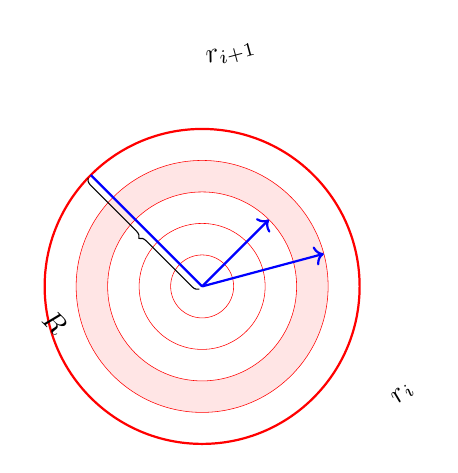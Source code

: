 \begin{tikzpicture}
    \draw[thick, red] (0,0) circle[radius=2];
    \foreach \r in {0.4,0.8,1.2,1.6}
    {
        \draw[very thin, red] (0,0) circle[radius=\r];
    }
    \fill[red, opacity=.1, even odd rule] (0,0) circle[radius=1.2] circle[radius=1.6];

    \draw[thick, ->, blue] (0:0) -- (45:1.2) node[black, pos=.7, above=-3, sloped]{$r_{i}$};
    \draw[thick, ->, blue] (0:0) -- (15:1.6) node[black, pos=.7, below=-3, sloped]{$r_{i+1}$};
    \draw[thick, blue] (0:0) -- (135:2);
    \draw[decorate,decoration={brace, raise=1.4}] (0:0) -- (135:2) node[pos=.5, below=1.4, sloped]{$R$};
\end{tikzpicture}


